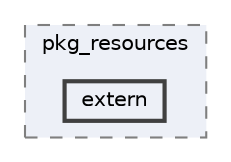 digraph "C:/Users/LukeMabie/documents/Development/Password_Saver_Using_Django-master/venv/Lib/site-packages/pkg_resources/extern"
{
 // LATEX_PDF_SIZE
  bgcolor="transparent";
  edge [fontname=Helvetica,fontsize=10,labelfontname=Helvetica,labelfontsize=10];
  node [fontname=Helvetica,fontsize=10,shape=box,height=0.2,width=0.4];
  compound=true
  subgraph clusterdir_afa9298eae928b2b4bf6b5b67b095d12 {
    graph [ bgcolor="#edf0f7", pencolor="grey50", label="pkg_resources", fontname=Helvetica,fontsize=10 style="filled,dashed", URL="dir_afa9298eae928b2b4bf6b5b67b095d12.html",tooltip=""]
  dir_a5be9d3c19aa9e0168be2abc857ad031 [label="extern", fillcolor="#edf0f7", color="grey25", style="filled,bold", URL="dir_a5be9d3c19aa9e0168be2abc857ad031.html",tooltip=""];
  }
}
